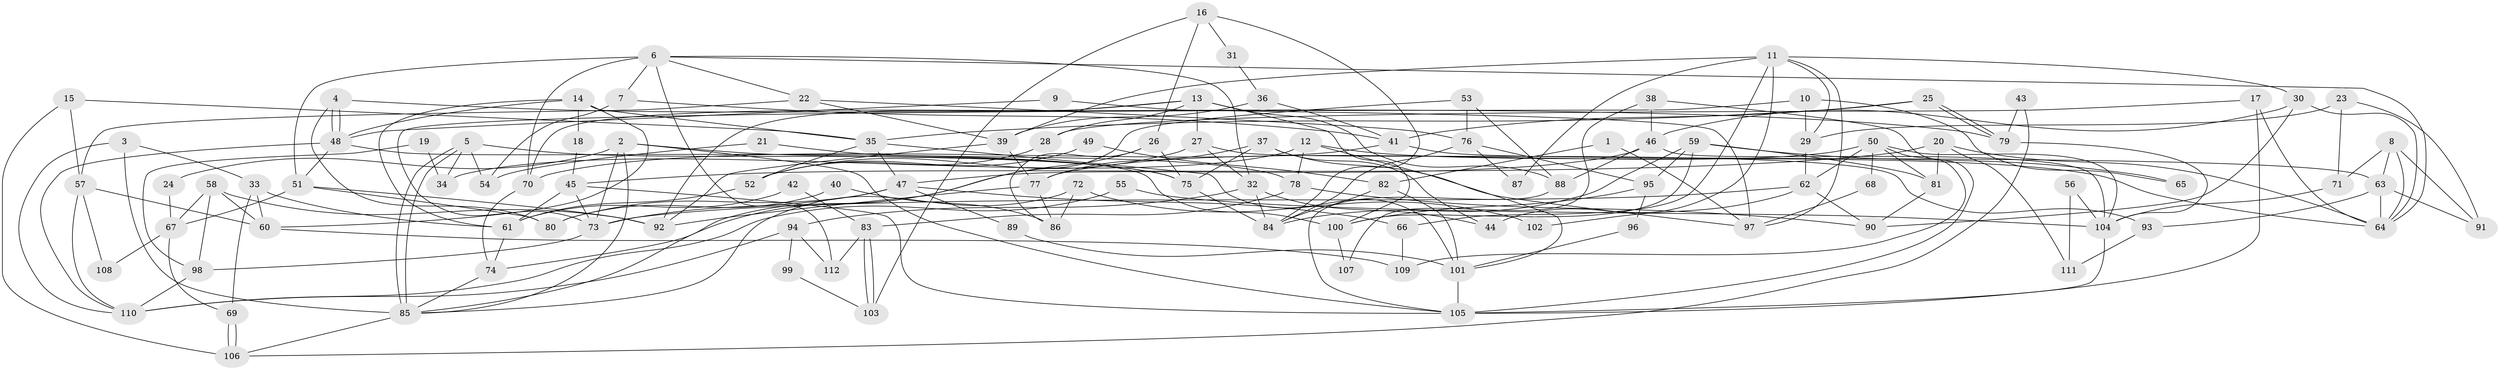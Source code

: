 // Generated by graph-tools (version 1.1) at 2025/52/03/09/25 04:52:07]
// undirected, 112 vertices, 224 edges
graph export_dot {
graph [start="1"]
  node [color=gray90,style=filled];
  1;
  2;
  3;
  4;
  5;
  6;
  7;
  8;
  9;
  10;
  11;
  12;
  13;
  14;
  15;
  16;
  17;
  18;
  19;
  20;
  21;
  22;
  23;
  24;
  25;
  26;
  27;
  28;
  29;
  30;
  31;
  32;
  33;
  34;
  35;
  36;
  37;
  38;
  39;
  40;
  41;
  42;
  43;
  44;
  45;
  46;
  47;
  48;
  49;
  50;
  51;
  52;
  53;
  54;
  55;
  56;
  57;
  58;
  59;
  60;
  61;
  62;
  63;
  64;
  65;
  66;
  67;
  68;
  69;
  70;
  71;
  72;
  73;
  74;
  75;
  76;
  77;
  78;
  79;
  80;
  81;
  82;
  83;
  84;
  85;
  86;
  87;
  88;
  89;
  90;
  91;
  92;
  93;
  94;
  95;
  96;
  97;
  98;
  99;
  100;
  101;
  102;
  103;
  104;
  105;
  106;
  107;
  108;
  109;
  110;
  111;
  112;
  1 -- 97;
  1 -- 82;
  2 -- 75;
  2 -- 105;
  2 -- 24;
  2 -- 73;
  2 -- 85;
  3 -- 33;
  3 -- 85;
  3 -- 110;
  4 -- 48;
  4 -- 48;
  4 -- 80;
  4 -- 79;
  5 -- 75;
  5 -- 85;
  5 -- 85;
  5 -- 34;
  5 -- 54;
  6 -- 64;
  6 -- 32;
  6 -- 7;
  6 -- 22;
  6 -- 51;
  6 -- 70;
  6 -- 112;
  7 -- 41;
  7 -- 54;
  8 -- 64;
  8 -- 63;
  8 -- 71;
  8 -- 91;
  9 -- 97;
  9 -- 48;
  10 -- 73;
  10 -- 29;
  10 -- 65;
  11 -- 39;
  11 -- 29;
  11 -- 30;
  11 -- 44;
  11 -- 66;
  11 -- 87;
  11 -- 97;
  12 -- 78;
  12 -- 64;
  12 -- 34;
  12 -- 101;
  13 -- 70;
  13 -- 88;
  13 -- 27;
  13 -- 28;
  13 -- 92;
  13 -- 100;
  14 -- 48;
  14 -- 35;
  14 -- 18;
  14 -- 60;
  14 -- 61;
  15 -- 106;
  15 -- 57;
  15 -- 35;
  16 -- 84;
  16 -- 26;
  16 -- 31;
  16 -- 103;
  17 -- 28;
  17 -- 64;
  17 -- 105;
  18 -- 45;
  19 -- 34;
  19 -- 98;
  20 -- 81;
  20 -- 45;
  20 -- 64;
  20 -- 111;
  21 -- 54;
  21 -- 78;
  22 -- 57;
  22 -- 39;
  22 -- 76;
  23 -- 71;
  23 -- 91;
  23 -- 29;
  24 -- 67;
  25 -- 35;
  25 -- 79;
  25 -- 79;
  25 -- 41;
  26 -- 75;
  26 -- 74;
  26 -- 86;
  27 -- 52;
  27 -- 32;
  27 -- 93;
  28 -- 52;
  29 -- 62;
  30 -- 46;
  30 -- 64;
  30 -- 90;
  31 -- 36;
  32 -- 84;
  32 -- 44;
  32 -- 94;
  33 -- 60;
  33 -- 69;
  33 -- 61;
  35 -- 101;
  35 -- 47;
  35 -- 52;
  36 -- 39;
  36 -- 41;
  37 -- 77;
  37 -- 44;
  37 -- 75;
  37 -- 97;
  38 -- 46;
  38 -- 105;
  38 -- 107;
  39 -- 92;
  39 -- 77;
  40 -- 80;
  40 -- 86;
  41 -- 70;
  41 -- 63;
  42 -- 61;
  42 -- 83;
  43 -- 79;
  43 -- 106;
  45 -- 61;
  45 -- 105;
  45 -- 73;
  46 -- 47;
  46 -- 104;
  46 -- 88;
  47 -- 73;
  47 -- 66;
  47 -- 80;
  47 -- 89;
  48 -- 51;
  48 -- 100;
  48 -- 110;
  49 -- 52;
  49 -- 82;
  50 -- 81;
  50 -- 109;
  50 -- 62;
  50 -- 68;
  50 -- 77;
  50 -- 104;
  51 -- 92;
  51 -- 67;
  51 -- 80;
  52 -- 61;
  53 -- 88;
  53 -- 85;
  53 -- 76;
  55 -- 104;
  55 -- 110;
  56 -- 104;
  56 -- 111;
  57 -- 60;
  57 -- 110;
  57 -- 108;
  58 -- 92;
  58 -- 98;
  58 -- 60;
  58 -- 67;
  59 -- 95;
  59 -- 100;
  59 -- 65;
  59 -- 81;
  59 -- 84;
  60 -- 109;
  61 -- 74;
  62 -- 73;
  62 -- 90;
  62 -- 102;
  63 -- 64;
  63 -- 91;
  63 -- 93;
  66 -- 109;
  67 -- 69;
  67 -- 108;
  68 -- 97;
  69 -- 106;
  69 -- 106;
  70 -- 74;
  71 -- 104;
  72 -- 86;
  72 -- 85;
  72 -- 102;
  73 -- 98;
  74 -- 85;
  75 -- 84;
  76 -- 84;
  76 -- 87;
  76 -- 95;
  77 -- 86;
  77 -- 92;
  78 -- 90;
  78 -- 83;
  79 -- 104;
  81 -- 90;
  82 -- 84;
  82 -- 101;
  83 -- 112;
  83 -- 103;
  83 -- 103;
  85 -- 106;
  88 -- 105;
  89 -- 101;
  93 -- 111;
  94 -- 110;
  94 -- 99;
  94 -- 112;
  95 -- 100;
  95 -- 96;
  96 -- 101;
  98 -- 110;
  99 -- 103;
  100 -- 107;
  101 -- 105;
  104 -- 105;
}
